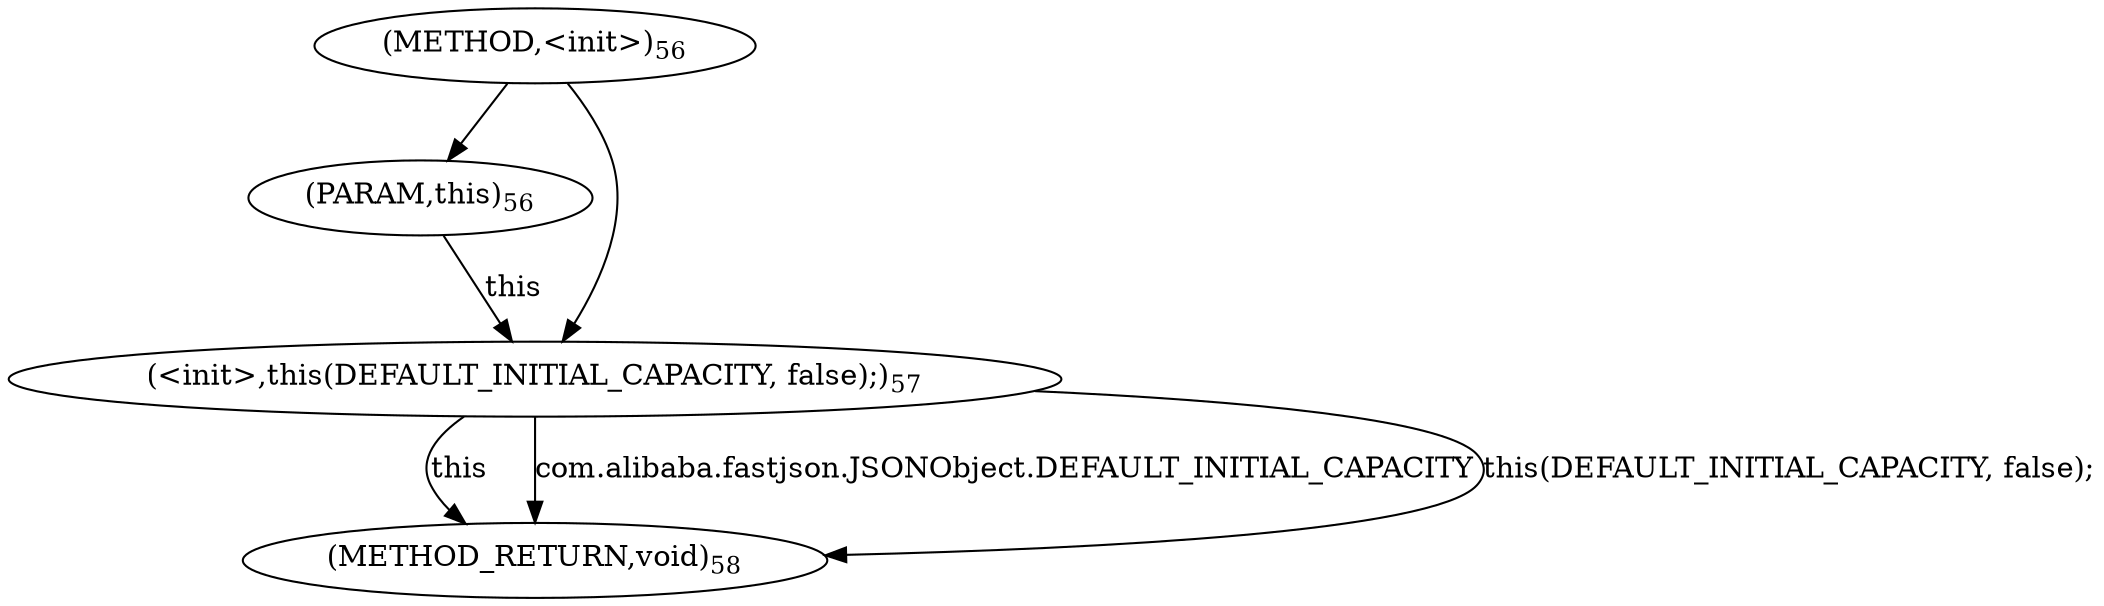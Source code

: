 digraph "&lt;init&gt;" {  
"209" [label = <(METHOD,&lt;init&gt;)<SUB>56</SUB>> ]
"213" [label = <(METHOD_RETURN,void)<SUB>58</SUB>> ]
"102" [label = <(PARAM,this)<SUB>56</SUB>> ]
"109" [label = <(&lt;init&gt;,this(DEFAULT_INITIAL_CAPACITY, false);)<SUB>57</SUB>> ]
"109" [label = <(&lt;init&gt;,this(DEFAULT_INITIAL_CAPACITY, false);)<SUB>57</SUB>> ]
"109" [label = <(&lt;init&gt;,this(DEFAULT_INITIAL_CAPACITY, false);)<SUB>57</SUB>> ]
"109" [label = <(&lt;init&gt;,this(DEFAULT_INITIAL_CAPACITY, false);)<SUB>57</SUB>> ]
  "109" -> "213"  [ label = "this"] 
  "109" -> "213"  [ label = "com.alibaba.fastjson.JSONObject.DEFAULT_INITIAL_CAPACITY"] 
  "109" -> "213"  [ label = "this(DEFAULT_INITIAL_CAPACITY, false);"] 
  "209" -> "102" 
  "102" -> "109"  [ label = "this"] 
  "209" -> "109" 
}
